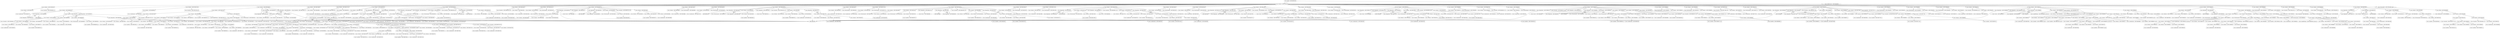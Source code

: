 digraph G {
138571680253648 [shape=box,label="<class 'ir.LoadImmStat'> 138571680253648" ];
138571680253456 [shape=box,label="<class 'ir.StatList'> 138571680253456" ];
138571680253456 -> 138571680253648 [pos=0];
138571680253552 [shape=box,label="<class 'ir.UnaryStat'> 138571680253552" ];
138571680253360 [shape=box,label="<class 'ir.StatList'> 138571680253360" ];
138571680253360 -> 138571680253456 [pos=0];
138571680253360 -> 138571680253552 [pos=1];
138571679814704 [shape=box,label="<class 'ir.StoreStat'> 138571679814704: t1" ];
138571679814656 [shape=box,label="<class 'ir.StatList'> 138571679814656" ];
138571679814656 -> 138571680253360 [pos=0];
138571679814656 -> 138571679814704 [pos=1];
138571679814608 [shape=box,label="<class 'ir.ReadCommand'> 138571679814608" ];
138571680253408 [shape=box,label="<class 'ir.StatList'> 138571680253408" ];
138571680253408 -> 138571679814608 [pos=0];
138571679814800 [shape=box,label="<class 'ir.StoreStat'> 138571679814800: t2" ];
138571680285984 [shape=box,label="<class 'ir.StatList'> 138571680285984" ];
138571680285984 -> 138571680253408 [pos=0];
138571680285984 -> 138571679814800 [pos=1];
138571679815568 [shape=box,label="<class 'ir.LoadStat'> 138571679815568: x" ];
138571680254560 [shape=box,label="<class 'ir.StatList'> 138571680254560" ];
138571680254560 -> 138571679815568 [pos=0];
138571679814944 [shape=box,label="<class 'ir.LoadImmStat'> 138571679814944" ];
138571680254656 [shape=box,label="<class 'ir.StatList'> 138571680254656" ];
138571680254656 -> 138571679814944 [pos=0];
138571680254512 [shape=box,label="<class 'ir.BinStat'> 138571680254512" ];
138571680254848 [shape=box,label="<class 'ir.StatList'> 138571680254848" ];
138571680254848 -> 138571680254560 [pos=0];
138571680254848 -> 138571680254656 [pos=1];
138571680254848 -> 138571680254512 [pos=2];
138571680255376 [shape=box,label="<class 'ir.BranchStat'> 138571680255376" ];
138571680255376 -> 138571680254800;
138571680255376 -> 138571679815376 [label=label2];
138571680255088 [shape=box,label="<class 'ir.LoadStat'> 138571680255088: x" ];
138571680255136 [shape=box,label="<class 'ir.StatList'> 138571680255136" ];
138571680255136 -> 138571680255088 [pos=0];
138571680255184 [shape=box,label="<class 'ir.PrintCommand'> 138571680255184" ];
138571680255232 [shape=box,label="<class 'ir.StatList'> 138571680255232" ];
138571680255232 -> 138571680255136 [pos=0];
138571680255232 -> 138571680255184 [pos=1];
138571679815808 [shape=box,label="<class 'ir.StatList'> 138571679815808" ];
138571679815808 -> 138571680255232 [pos=0];
138571680255472 [shape=box,label="<class 'ir.BranchStat'> 138571680255472" ];
138571680255472 -> 138571693507616;
138571680255472 -> 138571679815712 [label=label1];
138571680253888 [shape=box,label="<class 'ir.LoadStat'> 138571680253888: x" ];
138571680253936 [shape=box,label="<class 'ir.StatList'> 138571680253936" ];
138571680253936 -> 138571680253888 [pos=0];
138571679815520 [shape=box,label="<class 'ir.UnaryStat'> 138571679815520" ];
138571680253840 [shape=box,label="<class 'ir.StatList'> 138571680253840" ];
138571680253840 -> 138571680253936 [pos=0];
138571680253840 -> 138571679815520 [pos=1];
138571680254368 [shape=box,label="<class 'ir.PrintCommand'> 138571680254368" ];
138571680254272 [shape=box,label="<class 'ir.StatList'> 138571680254272" ];
138571680254272 -> 138571680253840 [pos=0];
138571680254272 -> 138571680254368 [pos=1];
138571679815376 [shape=box,label="<class 'ir.StatList'> 138571679815376" ];
138571679815376 -> 138571680254272 [pos=0];
138571679815712 [shape=box,label="<class 'ir.EmptyStat'> 138571679815712" ];
138571680255568 [shape=box,label="<class 'ir.StatList'> 138571680255568" ];
138571680255568 -> 138571680254848 [pos=0];
138571680255568 -> 138571680255376 [pos=1];
138571680255568 -> 138571679815808 [pos=2];
138571680255568 -> 138571680255472 [pos=3];
138571680255568 -> 138571679815376 [pos=4];
138571680255568 -> 138571679815712 [pos=5];
138571680255712 [shape=box,label="<class 'ir.LoadImmStat'> 138571680255712" ];
138571680255760 [shape=box,label="<class 'ir.StatList'> 138571680255760" ];
138571680255760 -> 138571680255712 [pos=0];
138571679815952 [shape=box,label="<class 'ir.StoreStat'> 138571679815952: t11" ];
138571679815904 [shape=box,label="<class 'ir.StatList'> 138571679815904" ];
138571679815904 -> 138571680255760 [pos=0];
138571679815904 -> 138571679815952 [pos=1];
138571679816960 [shape=box,label="<class 'ir.LoadStat'> 138571679816960: x" ];
138571680093232 [shape=box,label="<class 'ir.StatList'> 138571680093232" ];
138571680093232 -> 138571679816960 [pos=0];
138571679816096 [shape=box,label="<class 'ir.LoadImmStat'> 138571679816096" ];
138571680093328 [shape=box,label="<class 'ir.StatList'> 138571680093328" ];
138571680093328 -> 138571679816096 [pos=0];
138571680093184 [shape=box,label="<class 'ir.BinStat'> 138571680093184" ];
138571680093520 [shape=box,label="<class 'ir.StatList'> 138571680093520" ];
138571680093520 -> 138571680093232 [pos=0];
138571680093520 -> 138571680093328 [pos=1];
138571680093520 -> 138571680093184 [pos=2];
138571680093664 [shape=box,label="<class 'ir.BranchStat'> 138571680093664" ];
138571680093664 -> 138571680093472;
138571680093664 -> 138571679816144 [label=label4];
138571680255952 [shape=box,label="<class 'ir.BranchStat'> 138571680255952" ];
138571680255952 -> 138571693507616;
138571680255952 -> 138571693507616 [label=square];
138571680092224 [shape=box,label="<class 'ir.LoadStat'> 138571680092224: x" ];
138571680092272 [shape=box,label="<class 'ir.StatList'> 138571680092272" ];
138571680092272 -> 138571680092224 [pos=0];
138571679816672 [shape=box,label="<class 'ir.LoadImmStat'> 138571679816672" ];
138571680092416 [shape=box,label="<class 'ir.StatList'> 138571680092416" ];
138571680092416 -> 138571679816672 [pos=0];
138571680092368 [shape=box,label="<class 'ir.BinStat'> 138571680092368" ];
138571680092608 [shape=box,label="<class 'ir.StatList'> 138571680092608" ];
138571680092608 -> 138571680092272 [pos=0];
138571680092608 -> 138571680092416 [pos=1];
138571680092608 -> 138571680092368 [pos=2];
138571679816864 [shape=box,label="<class 'ir.StoreStat'> 138571679816864: t14" ];
138571679816816 [shape=box,label="<class 'ir.StatList'> 138571679816816" ];
138571679816816 -> 138571680092608 [pos=0];
138571679816816 -> 138571679816864 [pos=1];
138571680092896 [shape=box,label="<class 'ir.LoadStat'> 138571680092896: squ" ];
138571680092944 [shape=box,label="<class 'ir.StatList'> 138571680092944" ];
138571680092944 -> 138571680092896 [pos=0];
138571680092992 [shape=box,label="<class 'ir.PrintCommand'> 138571680092992" ];
138571680093040 [shape=box,label="<class 'ir.StatList'> 138571680093040" ];
138571680093040 -> 138571680092944 [pos=0];
138571680093040 -> 138571680092992 [pos=1];
138571679816480 [shape=box,label="<class 'ir.StatList'> 138571679816480" ];
138571679816480 -> 138571680255952 [pos=0];
138571679816480 -> 138571679816816 [pos=1];
138571679816480 -> 138571680093040 [pos=2];
138571680093616 [shape=box,label="<class 'ir.BranchStat'> 138571680093616" ];
138571680093616 -> 138571693507616;
138571680093616 -> 138571680093520 [label=label3];
138571679816144 [shape=box,label="<class 'ir.EmptyStat'> 138571679816144" ];
138571680093760 [shape=box,label="<class 'ir.StatList'> 138571680093760" ];
138571680093760 -> 138571680093520 [pos=0];
138571680093760 -> 138571680093664 [pos=1];
138571680093760 -> 138571679816480 [pos=2];
138571680093760 -> 138571680093616 [pos=3];
138571680093760 -> 138571679816144 [pos=4];
138571680093904 [shape=box,label="<class 'ir.LoadImmStat'> 138571680093904" ];
138571680093952 [shape=box,label="<class 'ir.StatList'> 138571680093952" ];
138571680093952 -> 138571680093904 [pos=0];
138571679817248 [shape=box,label="<class 'ir.StoreStat'> 138571679817248: t20" ];
138571679817200 [shape=box,label="<class 'ir.StatList'> 138571679817200" ];
138571679817200 -> 138571680093952 [pos=0];
138571679817200 -> 138571679817248 [pos=1];
138571680274032 [shape=box,label="<class 'ir.LoadStat'> 138571680274032: x" ];
138571680245792 [shape=box,label="<class 'ir.StatList'> 138571680245792" ];
138571680245792 -> 138571680274032 [pos=0];
138571679817392 [shape=box,label="<class 'ir.LoadImmStat'> 138571679817392" ];
138571680245936 [shape=box,label="<class 'ir.StatList'> 138571680245936" ];
138571680245936 -> 138571679817392 [pos=0];
138571680245888 [shape=box,label="<class 'ir.BinStat'> 138571680245888" ];
138571680246128 [shape=box,label="<class 'ir.StatList'> 138571680246128" ];
138571680246128 -> 138571680245792 [pos=0];
138571680246128 -> 138571680245936 [pos=1];
138571680246128 -> 138571680245888 [pos=2];
138571680246272 [shape=box,label="<class 'ir.BranchStat'> 138571680246272" ];
138571680246272 -> 138571680246080;
138571680246272 -> 138571679817440 [label=label6];
138571680094096 [shape=box,label="<class 'ir.LoadStat'> 138571680094096: x" ];
138571680094144 [shape=box,label="<class 'ir.StatList'> 138571680094144" ];
138571680094144 -> 138571680094096 [pos=0];
138571680094240 [shape=box,label="<class 'ir.LoadStat'> 138571680094240: x" ];
138571680094288 [shape=box,label="<class 'ir.StatList'> 138571680094288" ];
138571680094288 -> 138571680094240 [pos=0];
138571680275088 [shape=box,label="<class 'ir.LoadImmStat'> 138571680275088" ];
138571680094480 [shape=box,label="<class 'ir.StatList'> 138571680094480" ];
138571680094480 -> 138571680275088 [pos=0];
138571680094432 [shape=box,label="<class 'ir.BinStat'> 138571680094432" ];
138571680094672 [shape=box,label="<class 'ir.StatList'> 138571680094672" ];
138571680094672 -> 138571680094288 [pos=0];
138571680094672 -> 138571680094480 [pos=1];
138571680094672 -> 138571680094432 [pos=2];
138571680275520 [shape=box,label="<class 'ir.LoadImmStat'> 138571680275520" ];
138571680275472 [shape=box,label="<class 'ir.StatList'> 138571680275472" ];
138571680275472 -> 138571680275520 [pos=0];
138571680094816 [shape=box,label="<class 'ir.BinStat'> 138571680094816" ];
138571680094912 [shape=box,label="<class 'ir.StatList'> 138571680094912" ];
138571680094912 -> 138571680094672 [pos=0];
138571680094912 -> 138571680275472 [pos=1];
138571680094912 -> 138571680094816 [pos=2];
138571680275328 [shape=box,label="<class 'ir.LoadPtrToSym'> 138571680275328: arr" ];
138571680095152 [shape=box,label="<class 'ir.BinStat'> 138571680095152" ];
138571680095200 [shape=box,label="<class 'ir.StoreStat'> 138571680095200: t21" ];
138571680095248 [shape=box,label="<class 'ir.StatList'> 138571680095248" ];
138571680095248 -> 138571680094144 [pos=0];
138571680095248 -> 138571680094912 [pos=1];
138571680095248 -> 138571680275328 [pos=2];
138571680095248 -> 138571680095152 [pos=3];
138571680095248 -> 138571680095200 [pos=4];
138571680095440 [shape=box,label="<class 'ir.LoadStat'> 138571680095440: x" ];
138571680095488 [shape=box,label="<class 'ir.StatList'> 138571680095488" ];
138571680095488 -> 138571680095440 [pos=0];
138571680275712 [shape=box,label="<class 'ir.LoadImmStat'> 138571680275712" ];
138571680095824 [shape=box,label="<class 'ir.StatList'> 138571680095824" ];
138571680095824 -> 138571680275712 [pos=0];
138571680095776 [shape=box,label="<class 'ir.BinStat'> 138571680095776" ];
138571680096016 [shape=box,label="<class 'ir.StatList'> 138571680096016" ];
138571680096016 -> 138571680095488 [pos=0];
138571680096016 -> 138571680095824 [pos=1];
138571680096016 -> 138571680095776 [pos=2];
138571680275856 [shape=box,label="<class 'ir.LoadImmStat'> 138571680275856" ];
138571680275904 [shape=box,label="<class 'ir.StatList'> 138571680275904" ];
138571680275904 -> 138571680275856 [pos=0];
138571680243920 [shape=box,label="<class 'ir.BinStat'> 138571680243920" ];
138571680243968 [shape=box,label="<class 'ir.StatList'> 138571680243968" ];
138571680243968 -> 138571680096016 [pos=0];
138571680243968 -> 138571680275904 [pos=1];
138571680243968 -> 138571680243920 [pos=2];
138571680244592 [shape=box,label="<class 'ir.LoadPtrToSym'> 138571680244592: arr" ];
138571680244832 [shape=box,label="<class 'ir.BinStat'> 138571680244832" ];
138571680244880 [shape=box,label="<class 'ir.LoadStat'> 138571680244880: t40" ];
138571680244928 [shape=box,label="<class 'ir.StatList'> 138571680244928" ];
138571680244928 -> 138571680243968 [pos=0];
138571680244928 -> 138571680244592 [pos=1];
138571680244928 -> 138571680244832 [pos=2];
138571680244928 -> 138571680244880 [pos=3];
138571680245024 [shape=box,label="<class 'ir.PrintCommand'> 138571680245024" ];
138571680245072 [shape=box,label="<class 'ir.StatList'> 138571680245072" ];
138571680245072 -> 138571680244928 [pos=0];
138571680245072 -> 138571680245024 [pos=1];
138571680245264 [shape=box,label="<class 'ir.LoadStat'> 138571680245264: x" ];
138571680245312 [shape=box,label="<class 'ir.StatList'> 138571680245312" ];
138571680245312 -> 138571680245264 [pos=0];
138571680276336 [shape=box,label="<class 'ir.LoadImmStat'> 138571680276336" ];
138571680245504 [shape=box,label="<class 'ir.StatList'> 138571680245504" ];
138571680245504 -> 138571680276336 [pos=0];
138571680245456 [shape=box,label="<class 'ir.BinStat'> 138571680245456" ];
138571680245696 [shape=box,label="<class 'ir.StatList'> 138571680245696" ];
138571680245696 -> 138571680245312 [pos=0];
138571680245696 -> 138571680245504 [pos=1];
138571680245696 -> 138571680245456 [pos=2];
138571680274752 [shape=box,label="<class 'ir.StoreStat'> 138571680274752: t43" ];
138571680274992 [shape=box,label="<class 'ir.StatList'> 138571680274992" ];
138571680274992 -> 138571680245696 [pos=0];
138571680274992 -> 138571680274752 [pos=1];
138571679817632 [shape=box,label="<class 'ir.StatList'> 138571679817632" ];
138571679817632 -> 138571680095248 [pos=0];
138571679817632 -> 138571680245072 [pos=1];
138571679817632 -> 138571680274992 [pos=2];
138571680246224 [shape=box,label="<class 'ir.BranchStat'> 138571680246224" ];
138571680246224 -> 138571693507616;
138571680246224 -> 138571680246128 [label=label5];
138571679817440 [shape=box,label="<class 'ir.EmptyStat'> 138571679817440" ];
138571680246368 [shape=box,label="<class 'ir.StatList'> 138571680246368" ];
138571680246368 -> 138571680246128 [pos=0];
138571680246368 -> 138571680246272 [pos=1];
138571680246368 -> 138571679817632 [pos=2];
138571680246368 -> 138571680246224 [pos=3];
138571680246368 -> 138571679817440 [pos=4];
138571680246512 [shape=box,label="<class 'ir.LoadImmStat'> 138571680246512" ];
138571680246560 [shape=box,label="<class 'ir.StatList'> 138571680246560" ];
138571680246560 -> 138571680246512 [pos=0];
138571680273840 [shape=box,label="<class 'ir.StoreStat'> 138571680273840: t47" ];
138571680273888 [shape=box,label="<class 'ir.StatList'> 138571680273888" ];
138571680273888 -> 138571680246560 [pos=0];
138571680273888 -> 138571680273840 [pos=1];
138571680246704 [shape=box,label="<class 'ir.LoadImmStat'> 138571680246704" ];
138571680246752 [shape=box,label="<class 'ir.StatList'> 138571680246752" ];
138571680246752 -> 138571680246704 [pos=0];
138571680273696 [shape=box,label="<class 'ir.StoreStat'> 138571680273696: t48" ];
138571680273744 [shape=box,label="<class 'ir.StatList'> 138571680273744" ];
138571680273744 -> 138571680246752 [pos=0];
138571680273744 -> 138571680273696 [pos=1];
138571680188688 [shape=box,label="<class 'ir.LoadStat'> 138571680188688: x" ];
138571680188736 [shape=box,label="<class 'ir.StatList'> 138571680188736" ];
138571680188736 -> 138571680188688 [pos=0];
138571680273216 [shape=box,label="<class 'ir.LoadImmStat'> 138571680273216" ];
138571680188832 [shape=box,label="<class 'ir.StatList'> 138571680188832" ];
138571680188832 -> 138571680273216 [pos=0];
138571680188784 [shape=box,label="<class 'ir.BinStat'> 138571680188784" ];
138571680189024 [shape=box,label="<class 'ir.StatList'> 138571680189024" ];
138571680189024 -> 138571680188736 [pos=0];
138571680189024 -> 138571680188832 [pos=1];
138571680189024 -> 138571680188784 [pos=2];
138571680189168 [shape=box,label="<class 'ir.BranchStat'> 138571680189168" ];
138571680189168 -> 138571680188976;
138571680189168 -> 138571680273072 [label=label10];
138571680187920 [shape=box,label="<class 'ir.LoadStat'> 138571680187920: y" ];
138571680187968 [shape=box,label="<class 'ir.StatList'> 138571680187968" ];
138571680187968 -> 138571680187920 [pos=0];
138571680272448 [shape=box,label="<class 'ir.LoadImmStat'> 138571680272448" ];
138571680188112 [shape=box,label="<class 'ir.StatList'> 138571680188112" ];
138571680188112 -> 138571680272448 [pos=0];
138571680188064 [shape=box,label="<class 'ir.BinStat'> 138571680188064" ];
138571680188304 [shape=box,label="<class 'ir.StatList'> 138571680188304" ];
138571680188304 -> 138571680187968 [pos=0];
138571680188304 -> 138571680188112 [pos=1];
138571680188304 -> 138571680188064 [pos=2];
138571680188448 [shape=box,label="<class 'ir.BranchStat'> 138571680188448" ];
138571680188448 -> 138571680188256;
138571680188448 -> 138571680071888 [label=label8];
138571680246896 [shape=box,label="<class 'ir.LoadStat'> 138571680246896: x" ];
138571680246944 [shape=box,label="<class 'ir.StatList'> 138571680246944" ];
138571680246944 -> 138571680246896 [pos=0];
138571680073760 [shape=box,label="<class 'ir.LoadImmStat'> 138571680073760" ];
138571680247232 [shape=box,label="<class 'ir.StatList'> 138571680247232" ];
138571680247232 -> 138571680073760 [pos=0];
138571680247568 [shape=box,label="<class 'ir.BinStat'> 138571680247568" ];
138571680247616 [shape=box,label="<class 'ir.StatList'> 138571680247616" ];
138571680247616 -> 138571680246944 [pos=0];
138571680247616 -> 138571680247232 [pos=1];
138571680247616 -> 138571680247568 [pos=2];
138571680235632 [shape=box,label="<class 'ir.LoadPtrToSym'> 138571680235632: arr" ];
138571680235824 [shape=box,label="<class 'ir.BinStat'> 138571680235824" ];
138571680235872 [shape=box,label="<class 'ir.LoadStat'> 138571680235872: t55" ];
138571680235920 [shape=box,label="<class 'ir.StatList'> 138571680235920" ];
138571680235920 -> 138571680247616 [pos=0];
138571680235920 -> 138571680235632 [pos=1];
138571680235920 -> 138571680235824 [pos=2];
138571680235920 -> 138571680235872 [pos=3];
138571680236016 [shape=box,label="<class 'ir.LoadStat'> 138571680236016: x" ];
138571680236064 [shape=box,label="<class 'ir.StatList'> 138571680236064" ];
138571680236064 -> 138571680236016 [pos=0];
138571680071936 [shape=box,label="<class 'ir.LoadImmStat'> 138571680071936" ];
138571680236256 [shape=box,label="<class 'ir.StatList'> 138571680236256" ];
138571680236256 -> 138571680071936 [pos=0];
138571680236208 [shape=box,label="<class 'ir.BinStat'> 138571680236208" ];
138571680236448 [shape=box,label="<class 'ir.StatList'> 138571680236448" ];
138571680236448 -> 138571680236064 [pos=0];
138571680236448 -> 138571680236256 [pos=1];
138571680236448 -> 138571680236208 [pos=2];
138571680074096 [shape=box,label="<class 'ir.LoadStat'> 138571680074096: y" ];
138571680074144 [shape=box,label="<class 'ir.StatList'> 138571680074144" ];
138571680074144 -> 138571680074096 [pos=0];
138571680071744 [shape=box,label="<class 'ir.LoadImmStat'> 138571680071744" ];
138571680236544 [shape=box,label="<class 'ir.StatList'> 138571680236544" ];
138571680236544 -> 138571680071744 [pos=0];
138571680236640 [shape=box,label="<class 'ir.BinStat'> 138571680236640" ];
138571680236832 [shape=box,label="<class 'ir.StatList'> 138571680236832" ];
138571680236832 -> 138571680074144 [pos=0];
138571680236832 -> 138571680236544 [pos=1];
138571680236832 -> 138571680236640 [pos=2];
138571680236976 [shape=box,label="<class 'ir.BinStat'> 138571680236976" ];
138571680237024 [shape=box,label="<class 'ir.StatList'> 138571680237024" ];
138571680237024 -> 138571680236448 [pos=0];
138571680237024 -> 138571680236832 [pos=1];
138571680237024 -> 138571680236976 [pos=2];
138571680073952 [shape=box,label="<class 'ir.LoadPtrToSym'> 138571680073952: multid" ];
138571680237216 [shape=box,label="<class 'ir.BinStat'> 138571680237216" ];
138571680237264 [shape=box,label="<class 'ir.StoreStat'> 138571680237264: t53" ];
138571680237312 [shape=box,label="<class 'ir.StatList'> 138571680237312" ];
138571680237312 -> 138571680235920 [pos=0];
138571680237312 -> 138571680237024 [pos=1];
138571680237312 -> 138571680073952 [pos=2];
138571680237312 -> 138571680237216 [pos=3];
138571680237312 -> 138571680237264 [pos=4];
138571680237504 [shape=box,label="<class 'ir.LoadStat'> 138571680237504: x" ];
138571680237552 [shape=box,label="<class 'ir.StatList'> 138571680237552" ];
138571680237552 -> 138571680237504 [pos=0];
138571680073376 [shape=box,label="<class 'ir.LoadImmStat'> 138571680073376" ];
138571680237888 [shape=box,label="<class 'ir.StatList'> 138571680237888" ];
138571680237888 -> 138571680073376 [pos=0];
138571680237840 [shape=box,label="<class 'ir.BinStat'> 138571680237840" ];
138571680238080 [shape=box,label="<class 'ir.StatList'> 138571680238080" ];
138571680238080 -> 138571680237552 [pos=0];
138571680238080 -> 138571680237888 [pos=1];
138571680238080 -> 138571680237840 [pos=2];
138571680072992 [shape=box,label="<class 'ir.LoadStat'> 138571680072992: y" ];
138571680072944 [shape=box,label="<class 'ir.StatList'> 138571680072944" ];
138571680072944 -> 138571680072992 [pos=0];
138571680073136 [shape=box,label="<class 'ir.LoadImmStat'> 138571680073136" ];
138571680238176 [shape=box,label="<class 'ir.StatList'> 138571680238176" ];
138571680238176 -> 138571680073136 [pos=0];
138571680238272 [shape=box,label="<class 'ir.BinStat'> 138571680238272" ];
138571680238464 [shape=box,label="<class 'ir.StatList'> 138571680238464" ];
138571680238464 -> 138571680072944 [pos=0];
138571680238464 -> 138571680238176 [pos=1];
138571680238464 -> 138571680238272 [pos=2];
138571680237600 [shape=box,label="<class 'ir.BinStat'> 138571680237600" ];
138571680238752 [shape=box,label="<class 'ir.StatList'> 138571680238752" ];
138571680238752 -> 138571680238080 [pos=0];
138571680238752 -> 138571680238464 [pos=1];
138571680238752 -> 138571680237600 [pos=2];
138571680239472 [shape=box,label="<class 'ir.LoadPtrToSym'> 138571680239472: multid" ];
138571680186480 [shape=box,label="<class 'ir.BinStat'> 138571680186480" ];
138571680186528 [shape=box,label="<class 'ir.LoadStat'> 138571680186528: t78" ];
138571680186576 [shape=box,label="<class 'ir.StatList'> 138571680186576" ];
138571680186576 -> 138571680238752 [pos=0];
138571680186576 -> 138571680239472 [pos=1];
138571680186576 -> 138571680186480 [pos=2];
138571680186576 -> 138571680186528 [pos=3];
138571680186672 [shape=box,label="<class 'ir.PrintCommand'> 138571680186672" ];
138571680186720 [shape=box,label="<class 'ir.StatList'> 138571680186720" ];
138571680186720 -> 138571680186576 [pos=0];
138571680186720 -> 138571680186672 [pos=1];
138571680186912 [shape=box,label="<class 'ir.LoadStat'> 138571680186912: x" ];
138571680186960 [shape=box,label="<class 'ir.StatList'> 138571680186960" ];
138571680186960 -> 138571680186912 [pos=0];
138571680072464 [shape=box,label="<class 'ir.LoadImmStat'> 138571680072464" ];
138571680187152 [shape=box,label="<class 'ir.StatList'> 138571680187152" ];
138571680187152 -> 138571680072464 [pos=0];
138571680187104 [shape=box,label="<class 'ir.BinStat'> 138571680187104" ];
138571680187344 [shape=box,label="<class 'ir.StatList'> 138571680187344" ];
138571680187344 -> 138571680186960 [pos=0];
138571680187344 -> 138571680187152 [pos=1];
138571680187344 -> 138571680187104 [pos=2];
138571680074288 [shape=box,label="<class 'ir.StoreStat'> 138571680074288: t81" ];
138571680074240 [shape=box,label="<class 'ir.StatList'> 138571680074240" ];
138571680074240 -> 138571680187344 [pos=0];
138571680074240 -> 138571680074288 [pos=1];
138571680187440 [shape=box,label="<class 'ir.LoadStat'> 138571680187440: y" ];
138571680187488 [shape=box,label="<class 'ir.StatList'> 138571680187488" ];
138571680187488 -> 138571680187440 [pos=0];
138571680074432 [shape=box,label="<class 'ir.LoadImmStat'> 138571680074432" ];
138571680187632 [shape=box,label="<class 'ir.StatList'> 138571680187632" ];
138571680187632 -> 138571680074432 [pos=0];
138571680187584 [shape=box,label="<class 'ir.BinStat'> 138571680187584" ];
138571680187824 [shape=box,label="<class 'ir.StatList'> 138571680187824" ];
138571680187824 -> 138571680187488 [pos=0];
138571680187824 -> 138571680187632 [pos=1];
138571680187824 -> 138571680187584 [pos=2];
138571680074624 [shape=box,label="<class 'ir.StoreStat'> 138571680074624: t84" ];
138571680074576 [shape=box,label="<class 'ir.StatList'> 138571680074576" ];
138571680074576 -> 138571680187824 [pos=0];
138571680074576 -> 138571680074624 [pos=1];
138571680072128 [shape=box,label="<class 'ir.StatList'> 138571680072128" ];
138571680072128 -> 138571680237312 [pos=0];
138571680072128 -> 138571680186720 [pos=1];
138571680072128 -> 138571680074240 [pos=2];
138571680072128 -> 138571680074576 [pos=3];
138571680188400 [shape=box,label="<class 'ir.BranchStat'> 138571680188400" ];
138571680188400 -> 138571693507616;
138571680188400 -> 138571680188304 [label=label7];
138571680071888 [shape=box,label="<class 'ir.EmptyStat'> 138571680071888" ];
138571680188544 [shape=box,label="<class 'ir.StatList'> 138571680188544" ];
138571680188544 -> 138571680188304 [pos=0];
138571680188544 -> 138571680188448 [pos=1];
138571680188544 -> 138571680072128 [pos=2];
138571680188544 -> 138571680188400 [pos=3];
138571680188544 -> 138571680071888 [pos=4];
138571680272784 [shape=box,label="<class 'ir.StatList'> 138571680272784" ];
138571680272784 -> 138571680188544 [pos=0];
138571680189120 [shape=box,label="<class 'ir.BranchStat'> 138571680189120" ];
138571680189120 -> 138571693507616;
138571680189120 -> 138571680189024 [label=label9];
138571680273072 [shape=box,label="<class 'ir.EmptyStat'> 138571680273072" ];
138571680189264 [shape=box,label="<class 'ir.StatList'> 138571680189264" ];
138571680189264 -> 138571680189024 [pos=0];
138571680189264 -> 138571680189168 [pos=1];
138571680189264 -> 138571680272784 [pos=2];
138571680189264 -> 138571680189120 [pos=3];
138571680189264 -> 138571680273072 [pos=4];
138571680074864 [label="<class 'ir.Const'> 138571680074864" ];
138571680075680 [shape=box,label="<class 'ir.AssignStat'> 138571680075680: a" ];
138571680075680 -> 138571680074864;
138571680190368 [shape=box,label="<class 'ir.LoadStat'> 138571680190368: a" ];
138571680161856 [shape=box,label="<class 'ir.StatList'> 138571680161856" ];
138571680161856 -> 138571680190368 [pos=0];
138571680075200 [shape=box,label="<class 'ir.LoadImmStat'> 138571680075200" ];
138571680162000 [shape=box,label="<class 'ir.StatList'> 138571680162000" ];
138571680162000 -> 138571680075200 [pos=0];
138571680161952 [shape=box,label="<class 'ir.BinStat'> 138571680161952" ];
138571680162192 [shape=box,label="<class 'ir.StatList'> 138571680162192" ];
138571680162192 -> 138571680161856 [pos=0];
138571680162192 -> 138571680162000 [pos=1];
138571680162192 -> 138571680161952 [pos=2];
138571680162384 [shape=box,label="<class 'ir.BranchStat'> 138571680162384" ];
138571680162384 -> 138571680162144;
138571680162384 -> 138571680075104 [label=label13];
138571680189216 [shape=box,label="<class 'ir.LoadStat'> 138571680189216: a" ];
138571680189648 [shape=box,label="<class 'ir.StatList'> 138571680189648" ];
138571680189648 -> 138571680189216 [pos=0];
138571680189744 [shape=box,label="<class 'ir.PrintCommand'> 138571680189744" ];
138571680189792 [shape=box,label="<class 'ir.StatList'> 138571680189792" ];
138571680189792 -> 138571680189648 [pos=0];
138571680189792 -> 138571680189744 [pos=1];
138571680075488 [shape=box,label="<class 'ir.LoadStat'> 138571680075488: a" ];
138571680189984 [shape=box,label="<class 'ir.StatList'> 138571680189984" ];
138571680189984 -> 138571680075488 [pos=0];
138571680075344 [shape=box,label="<class 'ir.LoadImmStat'> 138571680075344" ];
138571680190080 [shape=box,label="<class 'ir.StatList'> 138571680190080" ];
138571680190080 -> 138571680075344 [pos=0];
138571680189936 [shape=box,label="<class 'ir.BinStat'> 138571680189936" ];
138571680190272 [shape=box,label="<class 'ir.StatList'> 138571680190272" ];
138571680190272 -> 138571680189984 [pos=0];
138571680190272 -> 138571680190080 [pos=1];
138571680190272 -> 138571680189936 [pos=2];
138571680534240 [shape=box,label="<class 'ir.StoreStat'> 138571680534240: t95" ];
138571680162480 [shape=box,label="<class 'ir.BranchStat'> 138571680162480" ];
138571680162480 -> 138571693507616;
138571680162480 -> 138571680162192 [label=label11];
138571680075104 [shape=box,label="<class 'ir.EmptyStat'> 138571680075104" ];
138571680162528 [shape=box,label="<class 'ir.StatList'> 138571680162528" ];
138571680162528 -> 138571680075680 [pos=0];
138571680162528 -> 138571680162192 [pos=1];
138571680162528 -> 138571680162384 [pos=2];
138571680162528 -> 138571680189792 [pos=3];
138571680162528 -> 138571680190272 [pos=4];
138571680162528 -> 138571680534240 [pos=5];
138571680162528 -> 138571680162480 [pos=6];
138571680162528 -> 138571680075104 [pos=7];
138571680162336 [shape=box,label="<class 'ir.LoadImmStat'> 138571680162336" ];
138571680162432 [shape=box,label="<class 'ir.StatList'> 138571680162432" ];
138571680162432 -> 138571680162336 [pos=0];
138571680534432 [shape=box,label="<class 'ir.StoreStat'> 138571680534432: t99" ];
138571680534384 [shape=box,label="<class 'ir.StatList'> 138571680534384" ];
138571680534384 -> 138571680162432 [pos=0];
138571680534384 -> 138571680534432 [pos=1];
138571680162624 [shape=box,label="<class 'ir.LoadImmStat'> 138571680162624" ];
138571680163008 [shape=box,label="<class 'ir.StatList'> 138571680163008" ];
138571680163008 -> 138571680162624 [pos=0];
138571680163104 [shape=box,label="<class 'ir.PrintCommand'> 138571680163104" ];
138571680163152 [shape=box,label="<class 'ir.StatList'> 138571680163152" ];
138571680163152 -> 138571680163008 [pos=0];
138571680163152 -> 138571680163104 [pos=1];
138571680533664 [label="<class 'ir.Const'> 138571680533664" ];
138571680533184 [shape=box,label="<class 'ir.AssignStat'> 138571680533184: i" ];
138571680533184 -> 138571680533664;
138571680164256 [shape=box,label="<class 'ir.LoadStat'> 138571680164256: i" ];
138571680164304 [shape=box,label="<class 'ir.StatList'> 138571680164304" ];
138571680164304 -> 138571680164256 [pos=0];
138571680533088 [shape=box,label="<class 'ir.LoadImmStat'> 138571680533088" ];
138571680164496 [shape=box,label="<class 'ir.StatList'> 138571680164496" ];
138571680164496 -> 138571680533088 [pos=0];
138571680164448 [shape=box,label="<class 'ir.BinStat'> 138571680164448" ];
138571680164688 [shape=box,label="<class 'ir.StatList'> 138571680164688" ];
138571680164688 -> 138571680164304 [pos=0];
138571680164688 -> 138571680164496 [pos=1];
138571680164688 -> 138571680164448 [pos=2];
138571680239184 [shape=box,label="<class 'ir.BranchStat'> 138571680239184" ];
138571680239184 -> 138571680164640;
138571680239184 -> 138571680189552 [label=label16];
138571680163536 [shape=box,label="<class 'ir.LoadStat'> 138571680163536: i" ];
138571680163584 [shape=box,label="<class 'ir.StatList'> 138571680163584" ];
138571680163584 -> 138571680163536 [pos=0];
138571680163632 [shape=box,label="<class 'ir.PrintCommand'> 138571680163632" ];
138571680163680 [shape=box,label="<class 'ir.StatList'> 138571680163680" ];
138571680163680 -> 138571680163584 [pos=0];
138571680163680 -> 138571680163632 [pos=1];
138571680533376 [shape=box,label="<class 'ir.LoadStat'> 138571680533376: i" ];
138571680163872 [shape=box,label="<class 'ir.StatList'> 138571680163872" ];
138571680163872 -> 138571680533376 [pos=0];
138571680532896 [shape=box,label="<class 'ir.LoadImmStat'> 138571680532896" ];
138571680163968 [shape=box,label="<class 'ir.StatList'> 138571680163968" ];
138571680163968 -> 138571680532896 [pos=0];
138571680163824 [shape=box,label="<class 'ir.BinStat'> 138571680163824" ];
138571680164160 [shape=box,label="<class 'ir.StatList'> 138571680164160" ];
138571680164160 -> 138571680163872 [pos=0];
138571680164160 -> 138571680163968 [pos=1];
138571680164160 -> 138571680163824 [pos=2];
138571680532704 [shape=box,label="<class 'ir.StoreStat'> 138571680532704: t106" ];
138571680239376 [shape=box,label="<class 'ir.BranchStat'> 138571680239376" ];
138571680239376 -> 138571693507616;
138571680239376 -> 138571680164688 [label=label14];
138571680189552 [shape=box,label="<class 'ir.EmptyStat'> 138571680189552" ];
138571680239040 [shape=box,label="<class 'ir.StatList'> 138571680239040" ];
138571680239040 -> 138571680533184 [pos=0];
138571680239040 -> 138571680164688 [pos=1];
138571680239040 -> 138571680239184 [pos=2];
138571680239040 -> 138571680163680 [pos=3];
138571680239040 -> 138571680164160 [pos=4];
138571680239040 -> 138571680532704 [pos=5];
138571680239040 -> 138571680239376 [pos=6];
138571680239040 -> 138571680189552 [pos=7];
138571680238896 [shape=box,label="<class 'ir.LoadImmStat'> 138571680238896" ];
138571680238848 [shape=box,label="<class 'ir.StatList'> 138571680238848" ];
138571680238848 -> 138571680238896 [pos=0];
138571680238608 [shape=box,label="<class 'ir.PrintCommand'> 138571680238608" ];
138571680237648 [shape=box,label="<class 'ir.StatList'> 138571680237648" ];
138571680237648 -> 138571680238848 [pos=0];
138571680237648 -> 138571680238608 [pos=1];
138571680247184 [shape=box,label="<class 'ir.LoadImmStat'> 138571680247184" ];
138571680244448 [shape=box,label="<class 'ir.StatList'> 138571680244448" ];
138571680244448 -> 138571680247184 [pos=0];
138571680244352 [shape=box,label="<class 'ir.PrintCommand'> 138571680244352" ];
138571680244496 [shape=box,label="<class 'ir.StatList'> 138571680244496" ];
138571680244496 -> 138571680244448 [pos=0];
138571680244496 -> 138571680244352 [pos=1];
138571680532128 [label="<class 'ir.Const'> 138571680532128" ];
138571680531648 [shape=box,label="<class 'ir.AssignStat'> 138571680531648: j" ];
138571680531648 -> 138571680532128;
138571679816528 [shape=box,label="<class 'ir.LoadStat'> 138571679816528: j" ];
138571679816576 [shape=box,label="<class 'ir.StatList'> 138571679816576" ];
138571679816576 -> 138571679816528 [pos=0];
138571680275952 [shape=box,label="<class 'ir.LoadImmStat'> 138571680275952" ];
138571680276192 [shape=box,label="<class 'ir.StatList'> 138571680276192" ];
138571680276192 -> 138571680275952 [pos=0];
138571680531600 [shape=box,label="<class 'ir.BinStat'> 138571680531600" ];
138571680531168 [shape=box,label="<class 'ir.StatList'> 138571680531168" ];
138571680531168 -> 138571679816576 [pos=0];
138571680531168 -> 138571680276192 [pos=1];
138571680531168 -> 138571680531600 [pos=2];
138571680531360 [shape=box,label="<class 'ir.BranchStat'> 138571680531360" ];
138571680531360 -> 138571680531216;
138571680531360 -> 138571680531984 [label=label19];
138571680244304 [shape=box,label="<class 'ir.LoadStat'> 138571680244304: j" ];
138571680243824 [shape=box,label="<class 'ir.StatList'> 138571680243824" ];
138571680243824 -> 138571680244304 [pos=0];
138571680096112 [shape=box,label="<class 'ir.PrintCommand'> 138571680096112" ];
138571680095584 [shape=box,label="<class 'ir.StatList'> 138571680095584" ];
138571680095584 -> 138571680243824 [pos=0];
138571680095584 -> 138571680096112 [pos=1];
138571680092704 [shape=box,label="<class 'ir.LoadStat'> 138571680092704: j" ];
138571680254944 [shape=box,label="<class 'ir.StatList'> 138571680254944" ];
138571680254944 -> 138571680092704 [pos=0];
138571680254128 [shape=box,label="<class 'ir.LoadImmStat'> 138571680254128" ];
138571680253984 [shape=box,label="<class 'ir.StatList'> 138571680253984" ];
138571680253984 -> 138571680254128 [pos=0];
138571679816768 [shape=box,label="<class 'ir.BinStat'> 138571679816768" ];
138571679815088 [shape=box,label="<class 'ir.StatList'> 138571679815088" ];
138571679815088 -> 138571680254944 [pos=0];
138571679815088 -> 138571680253984 [pos=1];
138571679815088 -> 138571679816768 [pos=2];
138571679815328 [shape=box,label="<class 'ir.StoreStat'> 138571679815328: t118" ];
138571680531792 [shape=box,label="<class 'ir.BranchStat'> 138571680531792" ];
138571680531792 -> 138571693507616;
138571680531792 -> 138571680531168 [label=label17];
138571680531984 [shape=box,label="<class 'ir.EmptyStat'> 138571680531984" ];
138571680532368 [shape=box,label="<class 'ir.StatList'> 138571680532368" ];
138571680532368 -> 138571680531648 [pos=0];
138571680532368 -> 138571680531168 [pos=1];
138571680532368 -> 138571680531360 [pos=2];
138571680532368 -> 138571680095584 [pos=3];
138571680532368 -> 138571679815088 [pos=4];
138571680532368 -> 138571679815328 [pos=5];
138571680532368 -> 138571680531792 [pos=6];
138571680532368 -> 138571680531984 [pos=7];
138571680531456 [shape=box,label="<class 'ir.LoadImmStat'> 138571680531456" ];
138571680532992 [shape=box,label="<class 'ir.StatList'> 138571680532992" ];
138571680532992 -> 138571680531456 [pos=0];
138571680533520 [shape=box,label="<class 'ir.PrintCommand'> 138571680533520" ];
138571680533280 [shape=box,label="<class 'ir.StatList'> 138571680533280" ];
138571680533280 -> 138571680532992 [pos=0];
138571680533280 -> 138571680533520 [pos=1];
138571680072896 [shape=box,label="<class 'ir.LoadImmStat'> 138571680072896" ];
138571680072848 [shape=box,label="<class 'ir.StatList'> 138571680072848" ];
138571680072848 -> 138571680072896 [pos=0];
138571680073712 [shape=box,label="<class 'ir.PrintCommand'> 138571680073712" ];
138571680075728 [shape=box,label="<class 'ir.StatList'> 138571680075728" ];
138571680075728 -> 138571680072848 [pos=0];
138571680075728 -> 138571680073712 [pos=1];
138571680530592 [label="<class 'ir.Const'> 138571680530592" ];
138571680432720 [shape=box,label="<class 'ir.AssignStat'> 138571680432720: k" ];
138571680432720 -> 138571680530592;
138571680165792 [shape=box,label="<class 'ir.LoadStat'> 138571680165792: k" ];
138571680149568 [shape=box,label="<class 'ir.StatList'> 138571680149568" ];
138571680149568 -> 138571680165792 [pos=0];
138571680432816 [shape=box,label="<class 'ir.LoadImmStat'> 138571680432816" ];
138571680149712 [shape=box,label="<class 'ir.StatList'> 138571680149712" ];
138571680149712 -> 138571680432816 [pos=0];
138571680149664 [shape=box,label="<class 'ir.BinStat'> 138571680149664" ];
138571680149904 [shape=box,label="<class 'ir.StatList'> 138571680149904" ];
138571680149904 -> 138571680149568 [pos=0];
138571680149904 -> 138571680149712 [pos=1];
138571680149904 -> 138571680149664 [pos=2];
138571680150096 [shape=box,label="<class 'ir.BranchStat'> 138571680150096" ];
138571680150096 -> 138571680149856;
138571680150096 -> 138571680432336 [label=label22];
138571680163392 [shape=box,label="<class 'ir.LoadImmStat'> 138571680163392" ];
138571680163440 [shape=box,label="<class 'ir.StatList'> 138571680163440" ];
138571680163440 -> 138571680163392 [pos=0];
138571680162768 [shape=box,label="<class 'ir.PrintCommand'> 138571680162768" ];
138571680162864 [shape=box,label="<class 'ir.StatList'> 138571680162864" ];
138571680162864 -> 138571680163440 [pos=0];
138571680162864 -> 138571680162768 [pos=1];
138571680165072 [shape=box,label="<class 'ir.LoadStat'> 138571680165072: k" ];
138571680165120 [shape=box,label="<class 'ir.StatList'> 138571680165120" ];
138571680165120 -> 138571680165072 [pos=0];
138571680165168 [shape=box,label="<class 'ir.PrintCommand'> 138571680165168" ];
138571680165216 [shape=box,label="<class 'ir.StatList'> 138571680165216" ];
138571680165216 -> 138571680165120 [pos=0];
138571680165216 -> 138571680165168 [pos=1];
138571680432528 [shape=box,label="<class 'ir.LoadStat'> 138571680432528: k" ];
138571680165408 [shape=box,label="<class 'ir.StatList'> 138571680165408" ];
138571680165408 -> 138571680432528 [pos=0];
138571680433056 [shape=box,label="<class 'ir.LoadImmStat'> 138571680433056" ];
138571680165504 [shape=box,label="<class 'ir.StatList'> 138571680165504" ];
138571680165504 -> 138571680433056 [pos=0];
138571680165360 [shape=box,label="<class 'ir.BinStat'> 138571680165360" ];
138571680165696 [shape=box,label="<class 'ir.StatList'> 138571680165696" ];
138571680165696 -> 138571680165408 [pos=0];
138571680165696 -> 138571680165504 [pos=1];
138571680165696 -> 138571680165360 [pos=2];
138571680433248 [shape=box,label="<class 'ir.StoreStat'> 138571680433248: t132" ];
138571680150192 [shape=box,label="<class 'ir.BranchStat'> 138571680150192" ];
138571680150192 -> 138571693507616;
138571680150192 -> 138571680149904 [label=label20];
138571680432336 [shape=box,label="<class 'ir.EmptyStat'> 138571680432336" ];
138571680150240 [shape=box,label="<class 'ir.StatList'> 138571680150240" ];
138571680150240 -> 138571680432720 [pos=0];
138571680150240 -> 138571680149904 [pos=1];
138571680150240 -> 138571680150096 [pos=2];
138571680150240 -> 138571680162864 [pos=3];
138571680150240 -> 138571680165216 [pos=4];
138571680150240 -> 138571680165696 [pos=5];
138571680150240 -> 138571680433248 [pos=6];
138571680150240 -> 138571680150192 [pos=7];
138571680150240 -> 138571680432336 [pos=8];
138571680150480 [shape=box,label="<class 'ir.LoadImmStat'> 138571680150480" ];
138571680150528 [shape=box,label="<class 'ir.StatList'> 138571680150528" ];
138571680150528 -> 138571680150480 [pos=0];
138571680150576 [shape=box,label="<class 'ir.PrintCommand'> 138571680150576" ];
138571680150624 [shape=box,label="<class 'ir.StatList'> 138571680150624" ];
138571680150624 -> 138571680150528 [pos=0];
138571680150624 -> 138571680150576 [pos=1];
138571680150960 [shape=box,label="<class 'ir.LoadImmStat'> 138571680150960" ];
138571680151008 [shape=box,label="<class 'ir.StatList'> 138571680151008" ];
138571680151008 -> 138571680150960 [pos=0];
138571680151056 [shape=box,label="<class 'ir.PrintCommand'> 138571680151056" ];
138571680151104 [shape=box,label="<class 'ir.StatList'> 138571680151104" ];
138571680151104 -> 138571680151008 [pos=0];
138571680151104 -> 138571680151056 [pos=1];
138571680433824 [label="<class 'ir.Const'> 138571680433824" ];
138571680436080 [shape=box,label="<class 'ir.AssignStat'> 138571680436080: m" ];
138571680436080 -> 138571680433824;
138571680152208 [shape=box,label="<class 'ir.LoadStat'> 138571680152208: m" ];
138571680152256 [shape=box,label="<class 'ir.StatList'> 138571680152256" ];
138571680152256 -> 138571680152208 [pos=0];
138571680435984 [shape=box,label="<class 'ir.LoadImmStat'> 138571680435984" ];
138571680152448 [shape=box,label="<class 'ir.StatList'> 138571680152448" ];
138571680152448 -> 138571680435984 [pos=0];
138571680152400 [shape=box,label="<class 'ir.BinStat'> 138571680152400" ];
138571680152640 [shape=box,label="<class 'ir.StatList'> 138571680152640" ];
138571680152640 -> 138571680152256 [pos=0];
138571680152640 -> 138571680152448 [pos=1];
138571680152640 -> 138571680152400 [pos=2];
138571680152832 [shape=box,label="<class 'ir.BranchStat'> 138571680152832" ];
138571680152832 -> 138571680152592;
138571680152832 -> 138571680434016 [label=label25];
138571680151488 [shape=box,label="<class 'ir.LoadStat'> 138571680151488: m" ];
138571680151536 [shape=box,label="<class 'ir.StatList'> 138571680151536" ];
138571680151536 -> 138571680151488 [pos=0];
138571680151584 [shape=box,label="<class 'ir.PrintCommand'> 138571680151584" ];
138571680151632 [shape=box,label="<class 'ir.StatList'> 138571680151632" ];
138571680151632 -> 138571680151536 [pos=0];
138571680151632 -> 138571680151584 [pos=1];
138571680434160 [shape=box,label="<class 'ir.LoadStat'> 138571680434160: m" ];
138571680151824 [shape=box,label="<class 'ir.StatList'> 138571680151824" ];
138571680151824 -> 138571680434160 [pos=0];
138571680435792 [shape=box,label="<class 'ir.LoadImmStat'> 138571680435792" ];
138571680151920 [shape=box,label="<class 'ir.StatList'> 138571680151920" ];
138571680151920 -> 138571680435792 [pos=0];
138571680151776 [shape=box,label="<class 'ir.BinStat'> 138571680151776" ];
138571680152112 [shape=box,label="<class 'ir.StatList'> 138571680152112" ];
138571680152112 -> 138571680151824 [pos=0];
138571680152112 -> 138571680151920 [pos=1];
138571680152112 -> 138571680151776 [pos=2];
138571680435600 [shape=box,label="<class 'ir.StoreStat'> 138571680435600: t144" ];
138571680152928 [shape=box,label="<class 'ir.BranchStat'> 138571680152928" ];
138571680152928 -> 138571693507616;
138571680152928 -> 138571680152640 [label=label23];
138571680434016 [shape=box,label="<class 'ir.EmptyStat'> 138571680434016" ];
138571680152976 [shape=box,label="<class 'ir.StatList'> 138571680152976" ];
138571680152976 -> 138571680436080 [pos=0];
138571680152976 -> 138571680152640 [pos=1];
138571680152976 -> 138571680152832 [pos=2];
138571680152976 -> 138571680151632 [pos=3];
138571680152976 -> 138571680152112 [pos=4];
138571680152976 -> 138571680435600 [pos=5];
138571680152976 -> 138571680152928 [pos=6];
138571680152976 -> 138571680434016 [pos=7];
138571680153216 [shape=box,label="<class 'ir.LoadImmStat'> 138571680153216" ];
138571680153264 [shape=box,label="<class 'ir.StatList'> 138571680153264" ];
138571680153264 -> 138571680153216 [pos=0];
138571680153312 [shape=box,label="<class 'ir.PrintCommand'> 138571680153312" ];
138571680153360 [shape=box,label="<class 'ir.StatList'> 138571680153360" ];
138571680153360 -> 138571680153264 [pos=0];
138571680153360 -> 138571680153312 [pos=1];
138571680129184 [shape=box,label="<class 'ir.LoadImmStat'> 138571680129184" ];
138571680129232 [shape=box,label="<class 'ir.StatList'> 138571680129232" ];
138571680129232 -> 138571680129184 [pos=0];
138571680129280 [shape=box,label="<class 'ir.PrintCommand'> 138571680129280" ];
138571680129328 [shape=box,label="<class 'ir.StatList'> 138571680129328" ];
138571680129328 -> 138571680129232 [pos=0];
138571680129328 -> 138571680129280 [pos=1];
138571680435024 [label="<class 'ir.Const'> 138571680435024" ];
138571680434544 [shape=box,label="<class 'ir.AssignStat'> 138571680434544: n" ];
138571680434544 -> 138571680435024;
138571680130432 [shape=box,label="<class 'ir.LoadStat'> 138571680130432: n" ];
138571680130480 [shape=box,label="<class 'ir.StatList'> 138571680130480" ];
138571680130480 -> 138571680130432 [pos=0];
138571680434448 [shape=box,label="<class 'ir.LoadImmStat'> 138571680434448" ];
138571680130672 [shape=box,label="<class 'ir.StatList'> 138571680130672" ];
138571680130672 -> 138571680434448 [pos=0];
138571680130624 [shape=box,label="<class 'ir.BinStat'> 138571680130624" ];
138571680130864 [shape=box,label="<class 'ir.StatList'> 138571680130864" ];
138571680130864 -> 138571680130480 [pos=0];
138571680130864 -> 138571680130672 [pos=1];
138571680130864 -> 138571680130624 [pos=2];
138571680131056 [shape=box,label="<class 'ir.BranchStat'> 138571680131056" ];
138571680131056 -> 138571680130816;
138571680131056 -> 138571680434880 [label=label28];
138571680129712 [shape=box,label="<class 'ir.LoadStat'> 138571680129712: n" ];
138571680129760 [shape=box,label="<class 'ir.StatList'> 138571680129760" ];
138571680129760 -> 138571680129712 [pos=0];
138571680129808 [shape=box,label="<class 'ir.PrintCommand'> 138571680129808" ];
138571680129856 [shape=box,label="<class 'ir.StatList'> 138571680129856" ];
138571680129856 -> 138571680129760 [pos=0];
138571680129856 -> 138571680129808 [pos=1];
138571680434736 [shape=box,label="<class 'ir.LoadStat'> 138571680434736: n" ];
138571680130048 [shape=box,label="<class 'ir.StatList'> 138571680130048" ];
138571680130048 -> 138571680434736 [pos=0];
138571680434256 [shape=box,label="<class 'ir.LoadImmStat'> 138571680434256" ];
138571680130144 [shape=box,label="<class 'ir.StatList'> 138571680130144" ];
138571680130144 -> 138571680434256 [pos=0];
138571680130000 [shape=box,label="<class 'ir.BinStat'> 138571680130000" ];
138571680130336 [shape=box,label="<class 'ir.StatList'> 138571680130336" ];
138571680130336 -> 138571680130048 [pos=0];
138571680130336 -> 138571680130144 [pos=1];
138571680130336 -> 138571680130000 [pos=2];
138571680346512 [shape=box,label="<class 'ir.StoreStat'> 138571680346512: t156" ];
138571680131152 [shape=box,label="<class 'ir.BranchStat'> 138571680131152" ];
138571680131152 -> 138571693507616;
138571680131152 -> 138571680130864 [label=label26];
138571680434880 [shape=box,label="<class 'ir.EmptyStat'> 138571680434880" ];
138571680131200 [shape=box,label="<class 'ir.StatList'> 138571680131200" ];
138571680131200 -> 138571680434544 [pos=0];
138571680131200 -> 138571680130864 [pos=1];
138571680131200 -> 138571680131056 [pos=2];
138571680131200 -> 138571680129856 [pos=3];
138571680131200 -> 138571680130336 [pos=4];
138571680131200 -> 138571680346512 [pos=5];
138571680131200 -> 138571680131152 [pos=6];
138571680131200 -> 138571680434880 [pos=7];
138571680131440 [shape=box,label="<class 'ir.LoadImmStat'> 138571680131440" ];
138571680131488 [shape=box,label="<class 'ir.StatList'> 138571680131488" ];
138571680131488 -> 138571680131440 [pos=0];
138571680131536 [shape=box,label="<class 'ir.PrintCommand'> 138571680131536" ];
138571680131584 [shape=box,label="<class 'ir.StatList'> 138571680131584" ];
138571680131584 -> 138571680131488 [pos=0];
138571680131584 -> 138571680131536 [pos=1];
138571680131920 [shape=box,label="<class 'ir.LoadImmStat'> 138571680131920" ];
138571680131968 [shape=box,label="<class 'ir.StatList'> 138571680131968" ];
138571680131968 -> 138571680131920 [pos=0];
138571680132016 [shape=box,label="<class 'ir.PrintCommand'> 138571680132016" ];
138571680132064 [shape=box,label="<class 'ir.StatList'> 138571680132064" ];
138571680132064 -> 138571680131968 [pos=0];
138571680132064 -> 138571680132016 [pos=1];
138571680346896 [label="<class 'ir.Const'> 138571680346896" ];
138571680347376 [shape=box,label="<class 'ir.AssignStat'> 138571680347376: p" ];
138571680347376 -> 138571680346896;
138571679801456 [shape=box,label="<class 'ir.LoadStat'> 138571679801456: p" ];
138571679801504 [shape=box,label="<class 'ir.StatList'> 138571679801504" ];
138571679801504 -> 138571679801456 [pos=0];
138571680347616 [shape=box,label="<class 'ir.LoadImmStat'> 138571680347616" ];
138571679801696 [shape=box,label="<class 'ir.StatList'> 138571679801696" ];
138571679801696 -> 138571680347616 [pos=0];
138571679801648 [shape=box,label="<class 'ir.BinStat'> 138571679801648" ];
138571679801888 [shape=box,label="<class 'ir.StatList'> 138571679801888" ];
138571679801888 -> 138571679801504 [pos=0];
138571679801888 -> 138571679801696 [pos=1];
138571679801888 -> 138571679801648 [pos=2];
138571679802080 [shape=box,label="<class 'ir.BranchStat'> 138571679802080" ];
138571679802080 -> 138571679801840;
138571679802080 -> 138571680347136 [label=label31];
138571680132448 [shape=box,label="<class 'ir.LoadStat'> 138571680132448: p" ];
138571680132496 [shape=box,label="<class 'ir.StatList'> 138571680132496" ];
138571680132496 -> 138571680132448 [pos=0];
138571680132544 [shape=box,label="<class 'ir.PrintCommand'> 138571680132544" ];
138571680132592 [shape=box,label="<class 'ir.StatList'> 138571680132592" ];
138571680132592 -> 138571680132496 [pos=0];
138571680132592 -> 138571680132544 [pos=1];
138571680347088 [shape=box,label="<class 'ir.LoadStat'> 138571680347088: p" ];
138571680132784 [shape=box,label="<class 'ir.StatList'> 138571680132784" ];
138571680132784 -> 138571680347088 [pos=0];
138571680347664 [shape=box,label="<class 'ir.LoadImmStat'> 138571680347664" ];
138571680132880 [shape=box,label="<class 'ir.StatList'> 138571680132880" ];
138571680132880 -> 138571680347664 [pos=0];
138571680132736 [shape=box,label="<class 'ir.BinStat'> 138571680132736" ];
138571680133072 [shape=box,label="<class 'ir.StatList'> 138571680133072" ];
138571680133072 -> 138571680132784 [pos=0];
138571680133072 -> 138571680132880 [pos=1];
138571680133072 -> 138571680132736 [pos=2];
138571680348048 [shape=box,label="<class 'ir.StoreStat'> 138571680348048: t168" ];
138571679802176 [shape=box,label="<class 'ir.BranchStat'> 138571679802176" ];
138571679802176 -> 138571693507616;
138571679802176 -> 138571679801888 [label=label29];
138571680347136 [shape=box,label="<class 'ir.EmptyStat'> 138571680347136" ];
138571679802224 [shape=box,label="<class 'ir.StatList'> 138571679802224" ];
138571679802224 -> 138571680347376 [pos=0];
138571679802224 -> 138571679801888 [pos=1];
138571679802224 -> 138571679802080 [pos=2];
138571679802224 -> 138571680132592 [pos=3];
138571679802224 -> 138571680133072 [pos=4];
138571679802224 -> 138571680348048 [pos=5];
138571679802224 -> 138571679802176 [pos=6];
138571679802224 -> 138571680347136 [pos=7];
138571679802464 [shape=box,label="<class 'ir.LoadImmStat'> 138571679802464" ];
138571679802512 [shape=box,label="<class 'ir.StatList'> 138571679802512" ];
138571679802512 -> 138571679802464 [pos=0];
138571679802560 [shape=box,label="<class 'ir.PrintCommand'> 138571679802560" ];
138571679802608 [shape=box,label="<class 'ir.StatList'> 138571679802608" ];
138571679802608 -> 138571679802512 [pos=0];
138571679802608 -> 138571679802560 [pos=1];
138571680347952 [shape=box,label="<class 'ir.LoadImmStat'> 138571680347952" ];
138571679802800 [shape=box,label="<class 'ir.StatList'> 138571679802800" ];
138571679802800 -> 138571680347952 [pos=0];
138571680348240 [shape=box,label="<class 'ir.StoreStat'> 138571680348240: t174" ];
138571680347760 [shape=box,label="<class 'ir.StatList'> 138571680347760" ];
138571680347760 -> 138571679802800 [pos=0];
138571680347760 -> 138571680348240 [pos=1];
138571679803136 [shape=box,label="<class 'ir.LoadImmStat'> 138571679803136" ];
138571679803184 [shape=box,label="<class 'ir.StatList'> 138571679803184" ];
138571679803184 -> 138571679803136 [pos=0];
138571679803232 [shape=box,label="<class 'ir.PrintCommand'> 138571679803232" ];
138571679803280 [shape=box,label="<class 'ir.StatList'> 138571679803280" ];
138571679803280 -> 138571679803184 [pos=0];
138571679803280 -> 138571679803232 [pos=1];
138571680348528 [label="<class 'ir.Const'> 138571680348528" ];
138571680349584 [shape=box,label="<class 'ir.AssignStat'> 138571680349584: q" ];
138571680349584 -> 138571680348528;
138571679805504 [shape=box,label="<class 'ir.LoadStat'> 138571679805504: q" ];
138571679805552 [shape=box,label="<class 'ir.StatList'> 138571679805552" ];
138571679805552 -> 138571679805504 [pos=0];
138571680350160 [shape=box,label="<class 'ir.LoadImmStat'> 138571680350160" ];
138571679805696 [shape=box,label="<class 'ir.StatList'> 138571679805696" ];
138571679805696 -> 138571680350160 [pos=0];
138571679805648 [shape=box,label="<class 'ir.BinStat'> 138571679805648" ];
138571679805888 [shape=box,label="<class 'ir.StatList'> 138571679805888" ];
138571679805888 -> 138571679805552 [pos=0];
138571679805888 -> 138571679805696 [pos=1];
138571679805888 -> 138571679805648 [pos=2];
138571679806080 [shape=box,label="<class 'ir.BranchStat'> 138571679806080" ];
138571679806080 -> 138571679805840;
138571679806080 -> 138571680348672 [label=label34];
138571679803472 [shape=box,label="<class 'ir.LoadStat'> 138571679803472: sum" ];
138571679803520 [shape=box,label="<class 'ir.StatList'> 138571679803520" ];
138571679803520 -> 138571679803472 [pos=0];
138571680348864 [shape=box,label="<class 'ir.LoadStat'> 138571680348864: q" ];
138571679803664 [shape=box,label="<class 'ir.StatList'> 138571679803664" ];
138571679803664 -> 138571680348864 [pos=0];
138571679803616 [shape=box,label="<class 'ir.BinStat'> 138571679803616" ];
138571679803856 [shape=box,label="<class 'ir.StatList'> 138571679803856" ];
138571679803856 -> 138571679803520 [pos=0];
138571679803856 -> 138571679803664 [pos=1];
138571679803856 -> 138571679803616 [pos=2];
138571680349152 [shape=box,label="<class 'ir.StoreStat'> 138571680349152: t179" ];
138571680349008 [shape=box,label="<class 'ir.StatList'> 138571680349008" ];
138571680349008 -> 138571679803856 [pos=0];
138571680349008 -> 138571680349152 [pos=1];
138571679804192 [shape=box,label="<class 'ir.LoadStat'> 138571679804192: q" ];
138571679804240 [shape=box,label="<class 'ir.StatList'> 138571679804240" ];
138571679804240 -> 138571679804192 [pos=0];
138571679804288 [shape=box,label="<class 'ir.PrintCommand'> 138571679804288" ];
138571679804336 [shape=box,label="<class 'ir.StatList'> 138571679804336" ];
138571679804336 -> 138571679804240 [pos=0];
138571679804336 -> 138571679804288 [pos=1];
138571679804672 [shape=box,label="<class 'ir.LoadStat'> 138571679804672: sum" ];
138571679804720 [shape=box,label="<class 'ir.StatList'> 138571679804720" ];
138571679804720 -> 138571679804672 [pos=0];
138571679804768 [shape=box,label="<class 'ir.PrintCommand'> 138571679804768" ];
138571679804816 [shape=box,label="<class 'ir.StatList'> 138571679804816" ];
138571679804816 -> 138571679804720 [pos=0];
138571679804816 -> 138571679804768 [pos=1];
138571680349248 [shape=box,label="<class 'ir.LoadStat'> 138571680349248: q" ];
138571679805008 [shape=box,label="<class 'ir.StatList'> 138571679805008" ];
138571679805008 -> 138571680349248 [pos=0];
138571680349968 [shape=box,label="<class 'ir.LoadImmStat'> 138571680349968" ];
138571679805104 [shape=box,label="<class 'ir.StatList'> 138571679805104" ];
138571679805104 -> 138571680349968 [pos=0];
138571679804960 [shape=box,label="<class 'ir.BinStat'> 138571679804960" ];
138571679805296 [shape=box,label="<class 'ir.StatList'> 138571679805296" ];
138571679805296 -> 138571679805008 [pos=0];
138571679805296 -> 138571679805104 [pos=1];
138571679805296 -> 138571679804960 [pos=2];
138571680349776 [shape=box,label="<class 'ir.StoreStat'> 138571680349776: t186" ];
138571679806176 [shape=box,label="<class 'ir.BranchStat'> 138571679806176" ];
138571679806176 -> 138571693507616;
138571679806176 -> 138571679805888 [label=label32];
138571680348672 [shape=box,label="<class 'ir.EmptyStat'> 138571680348672" ];
138571679806224 [shape=box,label="<class 'ir.StatList'> 138571679806224" ];
138571679806224 -> 138571680349584 [pos=0];
138571679806224 -> 138571679805888 [pos=1];
138571679806224 -> 138571679806080 [pos=2];
138571679806224 -> 138571680349008 [pos=3];
138571679806224 -> 138571679804336 [pos=4];
138571679806224 -> 138571679804816 [pos=5];
138571679806224 -> 138571679805296 [pos=6];
138571679806224 -> 138571680349776 [pos=7];
138571679806224 -> 138571679806176 [pos=8];
138571679806224 -> 138571680348672 [pos=9];
138571679806464 [shape=box,label="<class 'ir.LoadStat'> 138571679806464: sum" ];
138571679806512 [shape=box,label="<class 'ir.StatList'> 138571679806512" ];
138571679806512 -> 138571679806464 [pos=0];
138571679806560 [shape=box,label="<class 'ir.PrintCommand'> 138571679806560" ];
138571679806608 [shape=box,label="<class 'ir.StatList'> 138571679806608" ];
138571679806608 -> 138571679806512 [pos=0];
138571679806608 -> 138571679806560 [pos=1];
138571679806944 [shape=box,label="<class 'ir.LoadImmStat'> 138571679806944" ];
138571679806992 [shape=box,label="<class 'ir.StatList'> 138571679806992" ];
138571679806992 -> 138571679806944 [pos=0];
138571679807040 [shape=box,label="<class 'ir.PrintCommand'> 138571679807040" ];
138571679807088 [shape=box,label="<class 'ir.StatList'> 138571679807088" ];
138571679807088 -> 138571679806992 [pos=0];
138571679807088 -> 138571679807040 [pos=1];
138571680771376 [shape=box,label="<class 'ir.LoadImmStat'> 138571680771376" ];
138571679807280 [shape=box,label="<class 'ir.StatList'> 138571679807280" ];
138571679807280 -> 138571680771376 [pos=0];
138571680771568 [shape=box,label="<class 'ir.StoreStat'> 138571680771568: t194" ];
138571680771520 [shape=box,label="<class 'ir.StatList'> 138571680771520" ];
138571680771520 -> 138571679807280 [pos=0];
138571680771520 -> 138571680771568 [pos=1];
138571679807616 [shape=box,label="<class 'ir.LoadImmStat'> 138571679807616" ];
138571679807664 [shape=box,label="<class 'ir.StatList'> 138571679807664" ];
138571679807664 -> 138571679807616 [pos=0];
138571679807712 [shape=box,label="<class 'ir.PrintCommand'> 138571679807712" ];
138571679807760 [shape=box,label="<class 'ir.StatList'> 138571679807760" ];
138571679807760 -> 138571679807664 [pos=0];
138571679807760 -> 138571679807712 [pos=1];
138571680771760 [label="<class 'ir.Const'> 138571680771760" ];
138571680770512 [shape=box,label="<class 'ir.AssignStat'> 138571680770512: r" ];
138571680770512 -> 138571680771760;
138571679809392 [shape=box,label="<class 'ir.LoadStat'> 138571679809392: r" ];
138571679809440 [shape=box,label="<class 'ir.StatList'> 138571679809440" ];
138571679809440 -> 138571679809392 [pos=0];
138571680770368 [shape=box,label="<class 'ir.LoadImmStat'> 138571680770368" ];
138571679842464 [shape=box,label="<class 'ir.StatList'> 138571679842464" ];
138571679842464 -> 138571680770368 [pos=0];
138571679842416 [shape=box,label="<class 'ir.BinStat'> 138571679842416" ];
138571679842656 [shape=box,label="<class 'ir.StatList'> 138571679842656" ];
138571679842656 -> 138571679809440 [pos=0];
138571679842656 -> 138571679842464 [pos=1];
138571679842656 -> 138571679842416 [pos=2];
138571679842848 [shape=box,label="<class 'ir.BranchStat'> 138571679842848" ];
138571679842848 -> 138571679842608;
138571679842848 -> 138571680771616 [label=label37];
138571679807952 [shape=box,label="<class 'ir.LoadStat'> 138571679807952: x" ];
138571679808000 [shape=box,label="<class 'ir.StatList'> 138571679808000" ];
138571679808000 -> 138571679807952 [pos=0];
138571680771136 [shape=box,label="<class 'ir.LoadStat'> 138571680771136: r" ];
138571679808144 [shape=box,label="<class 'ir.StatList'> 138571679808144" ];
138571679808144 -> 138571680771136 [pos=0];
138571679808096 [shape=box,label="<class 'ir.BinStat'> 138571679808096" ];
138571679808336 [shape=box,label="<class 'ir.StatList'> 138571679808336" ];
138571679808336 -> 138571679808000 [pos=0];
138571679808336 -> 138571679808144 [pos=1];
138571679808336 -> 138571679808096 [pos=2];
138571680770944 [shape=box,label="<class 'ir.StoreStat'> 138571680770944: t199" ];
138571680770992 [shape=box,label="<class 'ir.StatList'> 138571680770992" ];
138571680770992 -> 138571679808336 [pos=0];
138571680770992 -> 138571680770944 [pos=1];
138571679808672 [shape=box,label="<class 'ir.LoadStat'> 138571679808672: x" ];
138571679808720 [shape=box,label="<class 'ir.StatList'> 138571679808720" ];
138571679808720 -> 138571679808672 [pos=0];
138571679808768 [shape=box,label="<class 'ir.PrintCommand'> 138571679808768" ];
138571679808816 [shape=box,label="<class 'ir.StatList'> 138571679808816" ];
138571679808816 -> 138571679808720 [pos=0];
138571679808816 -> 138571679808768 [pos=1];
138571680770704 [shape=box,label="<class 'ir.LoadStat'> 138571680770704: r" ];
138571679809008 [shape=box,label="<class 'ir.StatList'> 138571679809008" ];
138571679809008 -> 138571680770704 [pos=0];
138571680305360 [shape=box,label="<class 'ir.LoadImmStat'> 138571680305360" ];
138571679809104 [shape=box,label="<class 'ir.StatList'> 138571679809104" ];
138571679809104 -> 138571680305360 [pos=0];
138571679808960 [shape=box,label="<class 'ir.BinStat'> 138571679808960" ];
138571679809296 [shape=box,label="<class 'ir.StatList'> 138571679809296" ];
138571679809296 -> 138571679809008 [pos=0];
138571679809296 -> 138571679809104 [pos=1];
138571679809296 -> 138571679808960 [pos=2];
138571680305552 [shape=box,label="<class 'ir.StoreStat'> 138571680305552: t204" ];
138571679842944 [shape=box,label="<class 'ir.BranchStat'> 138571679842944" ];
138571679842944 -> 138571693507616;
138571679842944 -> 138571679842656 [label=label35];
138571680771616 [shape=box,label="<class 'ir.EmptyStat'> 138571680771616" ];
138571679842992 [shape=box,label="<class 'ir.StatList'> 138571679842992" ];
138571679842992 -> 138571680770512 [pos=0];
138571679842992 -> 138571679842656 [pos=1];
138571679842992 -> 138571679842848 [pos=2];
138571679842992 -> 138571680770992 [pos=3];
138571679842992 -> 138571679808816 [pos=4];
138571679842992 -> 138571679809296 [pos=5];
138571679842992 -> 138571680305552 [pos=6];
138571679842992 -> 138571679842944 [pos=7];
138571679842992 -> 138571680771616 [pos=8];
138571679843232 [shape=box,label="<class 'ir.LoadStat'> 138571679843232: x" ];
138571679843280 [shape=box,label="<class 'ir.StatList'> 138571679843280" ];
138571679843280 -> 138571679843232 [pos=0];
138571679843328 [shape=box,label="<class 'ir.PrintCommand'> 138571679843328" ];
138571679843376 [shape=box,label="<class 'ir.StatList'> 138571679843376" ];
138571679843376 -> 138571679843280 [pos=0];
138571679843376 -> 138571679843328 [pos=1];
138571679843712 [shape=box,label="<class 'ir.LoadImmStat'> 138571679843712" ];
138571679843760 [shape=box,label="<class 'ir.StatList'> 138571679843760" ];
138571679843760 -> 138571679843712 [pos=0];
138571679843808 [shape=box,label="<class 'ir.PrintCommand'> 138571679843808" ];
138571679843856 [shape=box,label="<class 'ir.StatList'> 138571679843856" ];
138571679843856 -> 138571679843760 [pos=0];
138571679843856 -> 138571679843808 [pos=1];
138571679844192 [shape=box,label="<class 'ir.LoadImmStat'> 138571679844192" ];
138571679844240 [shape=box,label="<class 'ir.StatList'> 138571679844240" ];
138571679844240 -> 138571679844192 [pos=0];
138571679844288 [shape=box,label="<class 'ir.PrintCommand'> 138571679844288" ];
138571679844336 [shape=box,label="<class 'ir.StatList'> 138571679844336" ];
138571679844336 -> 138571679844240 [pos=0];
138571679844336 -> 138571679844288 [pos=1];
138571680306128 [shape=box,label="<class 'ir.LoadImmStat'> 138571680306128" ];
138571679844528 [shape=box,label="<class 'ir.StatList'> 138571679844528" ];
138571679844528 -> 138571680306128 [pos=0];
138571680306320 [shape=box,label="<class 'ir.StoreStat'> 138571680306320: t214" ];
138571680306272 [shape=box,label="<class 'ir.StatList'> 138571680306272" ];
138571680306272 -> 138571679844528 [pos=0];
138571680306272 -> 138571680306320 [pos=1];
138571680306416 [label="<class 'ir.Const'> 138571680306416" ];
138571680288528 [shape=box,label="<class 'ir.AssignStat'> 138571680288528: sm_idx" ];
138571680288528 -> 138571680306416;
138571679868336 [shape=box,label="<class 'ir.LoadStat'> 138571679868336: sm_idx" ];
138571679868384 [shape=box,label="<class 'ir.StatList'> 138571679868384" ];
138571679868384 -> 138571679868336 [pos=0];
138571680307664 [shape=box,label="<class 'ir.LoadImmStat'> 138571680307664" ];
138571679868576 [shape=box,label="<class 'ir.StatList'> 138571679868576" ];
138571679868576 -> 138571680307664 [pos=0];
138571679868528 [shape=box,label="<class 'ir.BinStat'> 138571679868528" ];
138571679868768 [shape=box,label="<class 'ir.StatList'> 138571679868768" ];
138571679868768 -> 138571679868384 [pos=0];
138571679868768 -> 138571679868576 [pos=1];
138571679868768 -> 138571679868528 [pos=2];
138571679868960 [shape=box,label="<class 'ir.BranchStat'> 138571679868960" ];
138571679868960 -> 138571679868720;
138571679868960 -> 138571680306560 [label=label40];
138571679844672 [shape=box,label="<class 'ir.LoadStat'> 138571679844672: sm_idx" ];
138571679844720 [shape=box,label="<class 'ir.StatList'> 138571679844720" ];
138571679844720 -> 138571679844672 [pos=0];
138571680307088 [shape=box,label="<class 'ir.LoadImmStat'> 138571680307088" ];
138571679845056 [shape=box,label="<class 'ir.StatList'> 138571679845056" ];
138571679845056 -> 138571680307088 [pos=0];
138571679845392 [shape=box,label="<class 'ir.BinStat'> 138571679845392" ];
138571679845440 [shape=box,label="<class 'ir.StatList'> 138571679845440" ];
138571679845440 -> 138571679844720 [pos=0];
138571679845440 -> 138571679845056 [pos=1];
138571679845440 -> 138571679845392 [pos=2];
138571679845680 [shape=box,label="<class 'ir.LoadPtrToSym'> 138571679845680: sm_source_arr" ];
138571679845872 [shape=box,label="<class 'ir.BinStat'> 138571679845872" ];
138571679845920 [shape=box,label="<class 'ir.LoadStat'> 138571679845920: t221" ];
138571679845968 [shape=box,label="<class 'ir.StatList'> 138571679845968" ];
138571679845968 -> 138571679845440 [pos=0];
138571679845968 -> 138571679845680 [pos=1];
138571679845968 -> 138571679845872 [pos=2];
138571679845968 -> 138571679845920 [pos=3];
138571680307280 [shape=box,label="<class 'ir.LoadStat'> 138571680307280: sm_idx" ];
138571679846112 [shape=box,label="<class 'ir.StatList'> 138571679846112" ];
138571679846112 -> 138571680307280 [pos=0];
138571679846064 [shape=box,label="<class 'ir.BinStat'> 138571679846064" ];
138571679846304 [shape=box,label="<class 'ir.StatList'> 138571679846304" ];
138571679846304 -> 138571679845968 [pos=0];
138571679846304 -> 138571679846112 [pos=1];
138571679846304 -> 138571679846064 [pos=2];
138571679866944 [shape=box,label="<class 'ir.LoadStat'> 138571679866944: sm_idx" ];
138571679866992 [shape=box,label="<class 'ir.StatList'> 138571679866992" ];
138571679866992 -> 138571679866944 [pos=0];
138571680306800 [shape=box,label="<class 'ir.LoadImmStat'> 138571680306800" ];
138571679867136 [shape=box,label="<class 'ir.StatList'> 138571679867136" ];
138571679867136 -> 138571680306800 [pos=0];
138571679867088 [shape=box,label="<class 'ir.BinStat'> 138571679867088" ];
138571679867328 [shape=box,label="<class 'ir.StatList'> 138571679867328" ];
138571679867328 -> 138571679866992 [pos=0];
138571679867328 -> 138571679867136 [pos=1];
138571679867328 -> 138571679867088 [pos=2];
138571680306896 [shape=box,label="<class 'ir.LoadPtrToSym'> 138571680306896: sm_dest_arr" ];
138571679867568 [shape=box,label="<class 'ir.BinStat'> 138571679867568" ];
138571679867616 [shape=box,label="<class 'ir.StoreStat'> 138571679867616: t223" ];
138571679867664 [shape=box,label="<class 'ir.StatList'> 138571679867664" ];
138571679867664 -> 138571679846304 [pos=0];
138571679867664 -> 138571679867328 [pos=1];
138571679867664 -> 138571680306896 [pos=2];
138571679867664 -> 138571679867568 [pos=3];
138571679867664 -> 138571679867616 [pos=4];
138571679867856 [shape=box,label="<class 'ir.LoadStat'> 138571679867856: sm_idx" ];
138571679867904 [shape=box,label="<class 'ir.StatList'> 138571679867904" ];
138571679867904 -> 138571679867856 [pos=0];
138571680307856 [shape=box,label="<class 'ir.LoadImmStat'> 138571680307856" ];
138571679868048 [shape=box,label="<class 'ir.StatList'> 138571679868048" ];
138571679868048 -> 138571680307856 [pos=0];
138571679868000 [shape=box,label="<class 'ir.BinStat'> 138571679868000" ];
138571679868240 [shape=box,label="<class 'ir.StatList'> 138571679868240" ];
138571679868240 -> 138571679867904 [pos=0];
138571679868240 -> 138571679868048 [pos=1];
138571679868240 -> 138571679868000 [pos=2];
138571680308048 [shape=box,label="<class 'ir.StoreStat'> 138571680308048: t231" ];
138571679869056 [shape=box,label="<class 'ir.BranchStat'> 138571679869056" ];
138571679869056 -> 138571693507616;
138571679869056 -> 138571679868768 [label=label38];
138571680306560 [shape=box,label="<class 'ir.EmptyStat'> 138571680306560" ];
138571679869104 [shape=box,label="<class 'ir.StatList'> 138571679869104" ];
138571679869104 -> 138571680288528 [pos=0];
138571679869104 -> 138571679868768 [pos=1];
138571679869104 -> 138571679868960 [pos=2];
138571679869104 -> 138571679867664 [pos=3];
138571679869104 -> 138571679868240 [pos=4];
138571679869104 -> 138571680308048 [pos=5];
138571679869104 -> 138571679869056 [pos=6];
138571679869104 -> 138571680306560 [pos=7];
138571679904528 [shape=box,label="<class 'ir.LoadImmStat'> 138571679904528" ];
138571679904576 [shape=box,label="<class 'ir.StatList'> 138571679904576" ];
138571679904576 -> 138571679904528 [pos=0];
138571680308240 [shape=box,label="<class 'ir.LoadImmStat'> 138571680308240" ];
138571679904720 [shape=box,label="<class 'ir.StatList'> 138571679904720" ];
138571679904720 -> 138571680308240 [pos=0];
138571679904672 [shape=box,label="<class 'ir.BinStat'> 138571679904672" ];
138571679904912 [shape=box,label="<class 'ir.StatList'> 138571679904912" ];
138571679904912 -> 138571679904576 [pos=0];
138571679904912 -> 138571679904720 [pos=1];
138571679904912 -> 138571679904672 [pos=2];
138571680308336 [shape=box,label="<class 'ir.BranchStat'> 138571680308336" ];
138571680308336 -> 138571679904864;
138571680308336 -> 138571680308432 [label=label41];
138571679869248 [shape=box,label="<class 'ir.LoadImmStat'> 138571679869248" ];
138571679869392 [shape=box,label="<class 'ir.StatList'> 138571679869392" ];
138571679869392 -> 138571679869248 [pos=0];
138571679869488 [shape=box,label="<class 'ir.PrintCommand'> 138571679869488" ];
138571679869536 [shape=box,label="<class 'ir.StatList'> 138571679869536" ];
138571679869536 -> 138571679869392 [pos=0];
138571679869536 -> 138571679869488 [pos=1];
138571679869728 [shape=box,label="<class 'ir.LoadImmStat'> 138571679869728" ];
138571679869776 [shape=box,label="<class 'ir.StatList'> 138571679869776" ];
138571679869776 -> 138571679869728 [pos=0];
138571680308864 [shape=box,label="<class 'ir.LoadImmStat'> 138571680308864" ];
138571679869968 [shape=box,label="<class 'ir.StatList'> 138571679869968" ];
138571679869968 -> 138571680308864 [pos=0];
138571679870304 [shape=box,label="<class 'ir.BinStat'> 138571679870304" ];
138571679870352 [shape=box,label="<class 'ir.StatList'> 138571679870352" ];
138571679870352 -> 138571679869776 [pos=0];
138571679870352 -> 138571679869968 [pos=1];
138571679870352 -> 138571679870304 [pos=2];
138571679891568 [shape=box,label="<class 'ir.LoadPtrToSym'> 138571679891568: sm_dest_arr" ];
138571679891760 [shape=box,label="<class 'ir.BinStat'> 138571679891760" ];
138571679891808 [shape=box,label="<class 'ir.LoadStat'> 138571679891808: t246" ];
138571679891856 [shape=box,label="<class 'ir.StatList'> 138571679891856" ];
138571679891856 -> 138571679870352 [pos=0];
138571679891856 -> 138571679891568 [pos=1];
138571679891856 -> 138571679891760 [pos=2];
138571679891856 -> 138571679891808 [pos=3];
138571679891952 [shape=box,label="<class 'ir.PrintCommand'> 138571679891952" ];
138571679892000 [shape=box,label="<class 'ir.StatList'> 138571679892000" ];
138571679892000 -> 138571679891856 [pos=0];
138571679892000 -> 138571679891952 [pos=1];
138571679892192 [shape=box,label="<class 'ir.LoadImmStat'> 138571679892192" ];
138571679892240 [shape=box,label="<class 'ir.StatList'> 138571679892240" ];
138571679892240 -> 138571679892192 [pos=0];
138571680252064 [shape=box,label="<class 'ir.LoadImmStat'> 138571680252064" ];
138571679892528 [shape=box,label="<class 'ir.StatList'> 138571679892528" ];
138571679892528 -> 138571680252064 [pos=0];
138571679892864 [shape=box,label="<class 'ir.BinStat'> 138571679892864" ];
138571679892912 [shape=box,label="<class 'ir.StatList'> 138571679892912" ];
138571679892912 -> 138571679892240 [pos=0];
138571679892912 -> 138571679892528 [pos=1];
138571679892912 -> 138571679892864 [pos=2];
138571679892144 [shape=box,label="<class 'ir.LoadPtrToSym'> 138571679892144: sm_dest_arr" ];
138571679893776 [shape=box,label="<class 'ir.BinStat'> 138571679893776" ];
138571679893824 [shape=box,label="<class 'ir.LoadStat'> 138571679893824: t256" ];
138571679893872 [shape=box,label="<class 'ir.StatList'> 138571679893872" ];
138571679893872 -> 138571679892912 [pos=0];
138571679893872 -> 138571679892144 [pos=1];
138571679893872 -> 138571679893776 [pos=2];
138571679893872 -> 138571679893824 [pos=3];
138571679893968 [shape=box,label="<class 'ir.PrintCommand'> 138571679893968" ];
138571679894112 [shape=box,label="<class 'ir.StatList'> 138571679894112" ];
138571679894112 -> 138571679893872 [pos=0];
138571679894112 -> 138571679893968 [pos=1];
138571679894256 [shape=box,label="<class 'ir.LoadImmStat'> 138571679894256" ];
138571679894304 [shape=box,label="<class 'ir.StatList'> 138571679894304" ];
138571679894304 -> 138571679894256 [pos=0];
138571680252544 [shape=box,label="<class 'ir.LoadImmStat'> 138571680252544" ];
138571679894592 [shape=box,label="<class 'ir.StatList'> 138571679894592" ];
138571679894592 -> 138571680252544 [pos=0];
138571679894928 [shape=box,label="<class 'ir.BinStat'> 138571679894928" ];
138571679894976 [shape=box,label="<class 'ir.StatList'> 138571679894976" ];
138571679894976 -> 138571679894304 [pos=0];
138571679894976 -> 138571679894592 [pos=1];
138571679894976 -> 138571679894928 [pos=2];
138571679903952 [shape=box,label="<class 'ir.LoadPtrToSym'> 138571679903952: sm_dest_arr" ];
138571679904096 [shape=box,label="<class 'ir.BinStat'> 138571679904096" ];
138571679904144 [shape=box,label="<class 'ir.LoadStat'> 138571679904144: t266" ];
138571679904192 [shape=box,label="<class 'ir.StatList'> 138571679904192" ];
138571679904192 -> 138571679894976 [pos=0];
138571679904192 -> 138571679903952 [pos=1];
138571679904192 -> 138571679904096 [pos=2];
138571679904192 -> 138571679904144 [pos=3];
138571679904288 [shape=box,label="<class 'ir.PrintCommand'> 138571679904288" ];
138571679904336 [shape=box,label="<class 'ir.StatList'> 138571679904336" ];
138571679904336 -> 138571679904192 [pos=0];
138571679904336 -> 138571679904288 [pos=1];
138571680308480 [shape=box,label="<class 'ir.StatList'> 138571680308480" ];
138571680308480 -> 138571679869536 [pos=0];
138571680308480 -> 138571679892000 [pos=1];
138571680308480 -> 138571679894112 [pos=2];
138571680308480 -> 138571679904336 [pos=3];
138571680308432 [shape=box,label="<class 'ir.EmptyStat'> 138571680308432" ];
138571679905008 [shape=box,label="<class 'ir.StatList'> 138571679905008" ];
138571679905008 -> 138571679904912 [pos=0];
138571679905008 -> 138571680308336 [pos=1];
138571679905008 -> 138571680308480 [pos=2];
138571679905008 -> 138571680308432 [pos=3];
138571679905344 [shape=box,label="<class 'ir.LoadImmStat'> 138571679905344" ];
138571679905392 [shape=box,label="<class 'ir.StatList'> 138571679905392" ];
138571679905392 -> 138571679905344 [pos=0];
138571679905440 [shape=box,label="<class 'ir.PrintCommand'> 138571679905440" ];
138571679905488 [shape=box,label="<class 'ir.StatList'> 138571679905488" ];
138571679905488 -> 138571679905392 [pos=0];
138571679905488 -> 138571679905440 [pos=1];
138571679814464 [shape=box,label="<class 'ir.StatList'> 138571679814464" ];
138571679814464 -> 138571679814656 [pos=0];
138571679814464 -> 138571680285984 [pos=1];
138571679814464 -> 138571680255568 [pos=2];
138571679814464 -> 138571679815904 [pos=3];
138571679814464 -> 138571680093760 [pos=4];
138571679814464 -> 138571679817200 [pos=5];
138571679814464 -> 138571680246368 [pos=6];
138571679814464 -> 138571680273888 [pos=7];
138571679814464 -> 138571680273744 [pos=8];
138571679814464 -> 138571680189264 [pos=9];
138571679814464 -> 138571680162528 [pos=10];
138571679814464 -> 138571680534384 [pos=11];
138571679814464 -> 138571680163152 [pos=12];
138571679814464 -> 138571680239040 [pos=13];
138571679814464 -> 138571680237648 [pos=14];
138571679814464 -> 138571680244496 [pos=15];
138571679814464 -> 138571680532368 [pos=16];
138571679814464 -> 138571680533280 [pos=17];
138571679814464 -> 138571680075728 [pos=18];
138571679814464 -> 138571680150240 [pos=19];
138571679814464 -> 138571680150624 [pos=20];
138571679814464 -> 138571680151104 [pos=21];
138571679814464 -> 138571680152976 [pos=22];
138571679814464 -> 138571680153360 [pos=23];
138571679814464 -> 138571680129328 [pos=24];
138571679814464 -> 138571680131200 [pos=25];
138571679814464 -> 138571680131584 [pos=26];
138571679814464 -> 138571680132064 [pos=27];
138571679814464 -> 138571679802224 [pos=28];
138571679814464 -> 138571679802608 [pos=29];
138571679814464 -> 138571680347760 [pos=30];
138571679814464 -> 138571679803280 [pos=31];
138571679814464 -> 138571679806224 [pos=32];
138571679814464 -> 138571679806608 [pos=33];
138571679814464 -> 138571679807088 [pos=34];
138571679814464 -> 138571680771520 [pos=35];
138571679814464 -> 138571679807760 [pos=36];
138571679814464 -> 138571679842992 [pos=37];
138571679814464 -> 138571679843376 [pos=38];
138571679814464 -> 138571679843856 [pos=39];
138571679814464 -> 138571679844336 [pos=40];
138571679814464 -> 138571680306272 [pos=41];
138571679814464 -> 138571679869104 [pos=42];
138571679814464 -> 138571679905008 [pos=43];
138571679814464 -> 138571679905488 [pos=44];
138571679905680 [shape=box,label="<class 'ir.LoadImmStat'> 138571679905680" ];
138571679905728 [shape=box,label="<class 'ir.StatList'> 138571679905728" ];
138571679905728 -> 138571679905680 [pos=0];
138571679813936 [shape=box,label="<class 'ir.StoreStat'> 138571679813936: t272" ];
138571679813840 [shape=box,label="<class 'ir.StatList'> 138571679813840" ];
138571679813840 -> 138571679905728 [pos=0];
138571679813840 -> 138571679813936 [pos=1];
138571679905872 [shape=box,label="<class 'ir.LoadStat'> 138571679905872: x" ];
138571679905920 [shape=box,label="<class 'ir.StatList'> 138571679905920" ];
138571679905920 -> 138571679905872 [pos=0];
138571679814128 [shape=box,label="<class 'ir.LoadStat'> 138571679814128: x" ];
138571679906112 [shape=box,label="<class 'ir.StatList'> 138571679906112" ];
138571679906112 -> 138571679814128 [pos=0];
138571679906064 [shape=box,label="<class 'ir.BinStat'> 138571679906064" ];
138571679906304 [shape=box,label="<class 'ir.StatList'> 138571679906304" ];
138571679906304 -> 138571679905920 [pos=0];
138571679906304 -> 138571679906112 [pos=1];
138571679906304 -> 138571679906064 [pos=2];
138571679814272 [shape=box,label="<class 'ir.StoreStat'> 138571679814272: t275" ];
138571679814224 [shape=box,label="<class 'ir.StatList'> 138571679814224" ];
138571679814224 -> 138571679906304 [pos=0];
138571679814224 -> 138571679814272 [pos=1];
138571679813696 [shape=box,label="<class 'ir.StatList'> 138571679813696" ];
138571679813696 -> 138571679813840 [pos=0];
138571679813696 -> 138571679814224 [pos=1];
138571680288624 [label="<class 'ir.DefinitionList'> 138571680288624" ];
138571680285696 [shape=box,label="<class 'ir.Block'> 138571680285696" ];
138571680285696 -> 138571679813696;
138571680285696 -> 138571680288624;
138571679814368 [label="<class 'ir.FunctionDef'> 138571679814368: square" ];
138571679814368 -> 138571680285696;
138571681090576 [label="<class 'ir.DefinitionList'> 138571681090576" ];
138571681090576 -> 138571679814368 [pos=0];
138571680253168 [shape=box,label="<class 'ir.Block'> 138571680253168" ];
138571680253168 -> 138571679814464;
138571680253168 -> 138571681090576;
}
